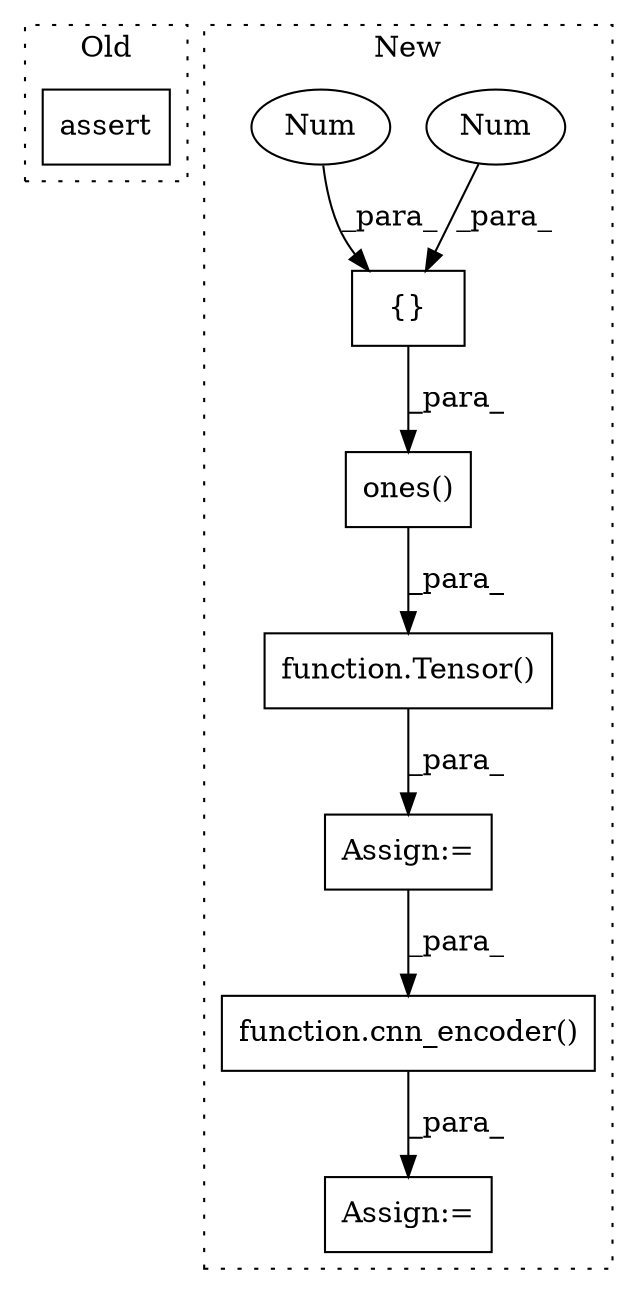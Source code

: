 digraph G {
subgraph cluster0 {
1 [label="assert" a="65" s="6324" l="7" shape="box"];
label = "Old";
style="dotted";
}
subgraph cluster1 {
2 [label="ones()" a="75" s="9323,9338" l="8,1" shape="box"];
3 [label="Assign:=" a="68" s="9375" l="3" shape="box"];
4 [label="Assign:=" a="68" s="9313" l="3" shape="box"];
5 [label="{}" a="59" s="9331,9337" l="1,0" shape="box"];
6 [label="function.cnn_encoder()" a="75" s="9378,9400" l="12,1" shape="box"];
7 [label="function.Tensor()" a="75" s="9316,9356" l="7,1" shape="box"];
8 [label="Num" a="76" s="9335" l="2" shape="ellipse"];
9 [label="Num" a="76" s="9332" l="1" shape="ellipse"];
label = "New";
style="dotted";
}
2 -> 7 [label="_para_"];
4 -> 6 [label="_para_"];
5 -> 2 [label="_para_"];
6 -> 3 [label="_para_"];
7 -> 4 [label="_para_"];
8 -> 5 [label="_para_"];
9 -> 5 [label="_para_"];
}